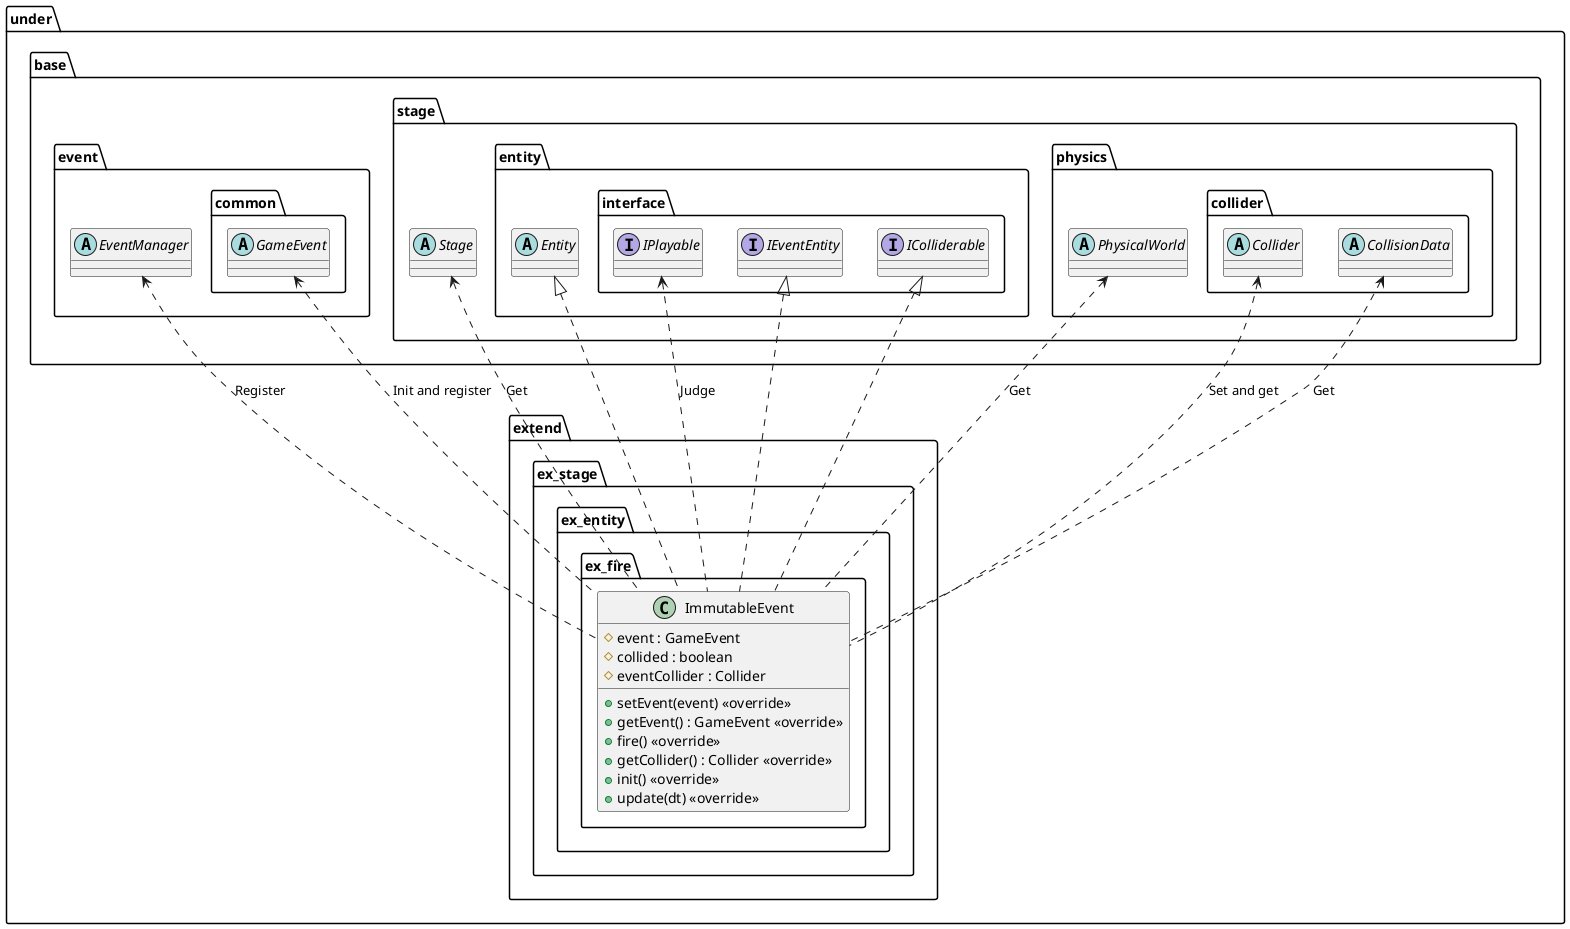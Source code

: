 @startuml EntityExtendFire
package under {
    package extend {
        package ex_stage {
            package ex_entity {
                package ex_fire {
                    class ImmutableEvent {
                        #event : GameEvent
                        #collided : boolean
                        #eventCollider : Collider
                        +setEvent(event) <<override>>
                        +getEvent() : GameEvent <<override>>
                        +fire() <<override>>
                        +getCollider() : Collider <<override>>
                        +init() <<override>>
                        +update(dt) <<override>>
                    }
                }
            }
        }
    }
}

package under {
    package base {
        package event {
            abstract EventManager
            package common {
                abstract GameEvent
            }
        }
        package stage {
            abstract Stage
            package entity {
                abstract Entity
                package interface {
                    interface IPlayable
                    interface IEventEntity
                    interface IColliderable
                }
            }
            package physics {
                abstract PhysicalWorld
                package collider {
                    abstract Collider
                    abstract CollisionData
                }
            }
        }
    }
}

GameEvent <.. ImmutableEvent : Init and register
EventManager <.. ImmutableEvent : Register
Collider <.. ImmutableEvent : Set and get
Stage <.. ImmutableEvent : Get
PhysicalWorld <.. ImmutableEvent : Get
CollisionData <.. ImmutableEvent : Get
IPlayable <.. ImmutableEvent : Judge

Entity <|.. ImmutableEvent
IEventEntity <|.. ImmutableEvent
IColliderable <|.. ImmutableEvent

@enduml
